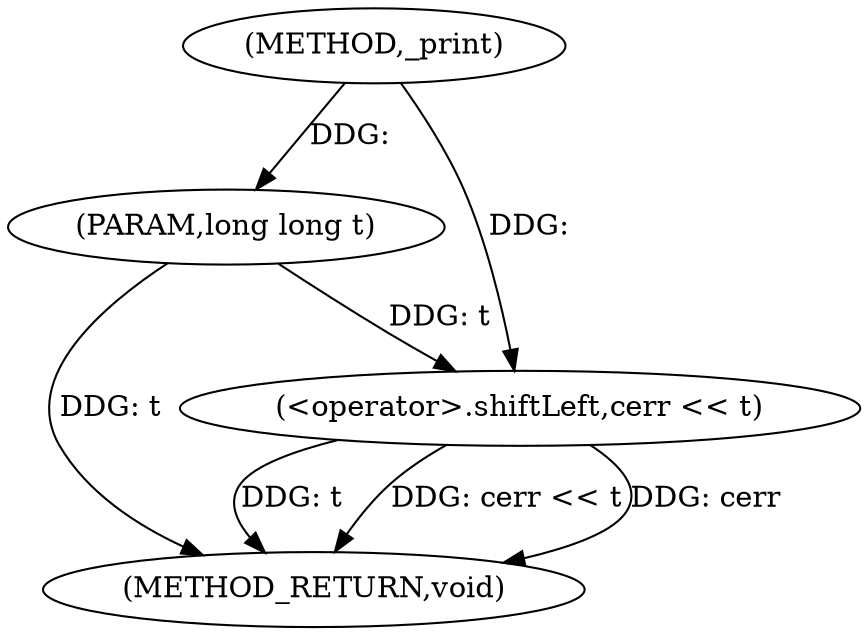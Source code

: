 digraph "_print" {  
"1000193" [label = "(METHOD,_print)" ]
"1000199" [label = "(METHOD_RETURN,void)" ]
"1000194" [label = "(PARAM,long long t)" ]
"1000196" [label = "(<operator>.shiftLeft,cerr << t)" ]
  "1000194" -> "1000199"  [ label = "DDG: t"] 
  "1000196" -> "1000199"  [ label = "DDG: t"] 
  "1000196" -> "1000199"  [ label = "DDG: cerr << t"] 
  "1000196" -> "1000199"  [ label = "DDG: cerr"] 
  "1000193" -> "1000194"  [ label = "DDG: "] 
  "1000193" -> "1000196"  [ label = "DDG: "] 
  "1000194" -> "1000196"  [ label = "DDG: t"] 
}
